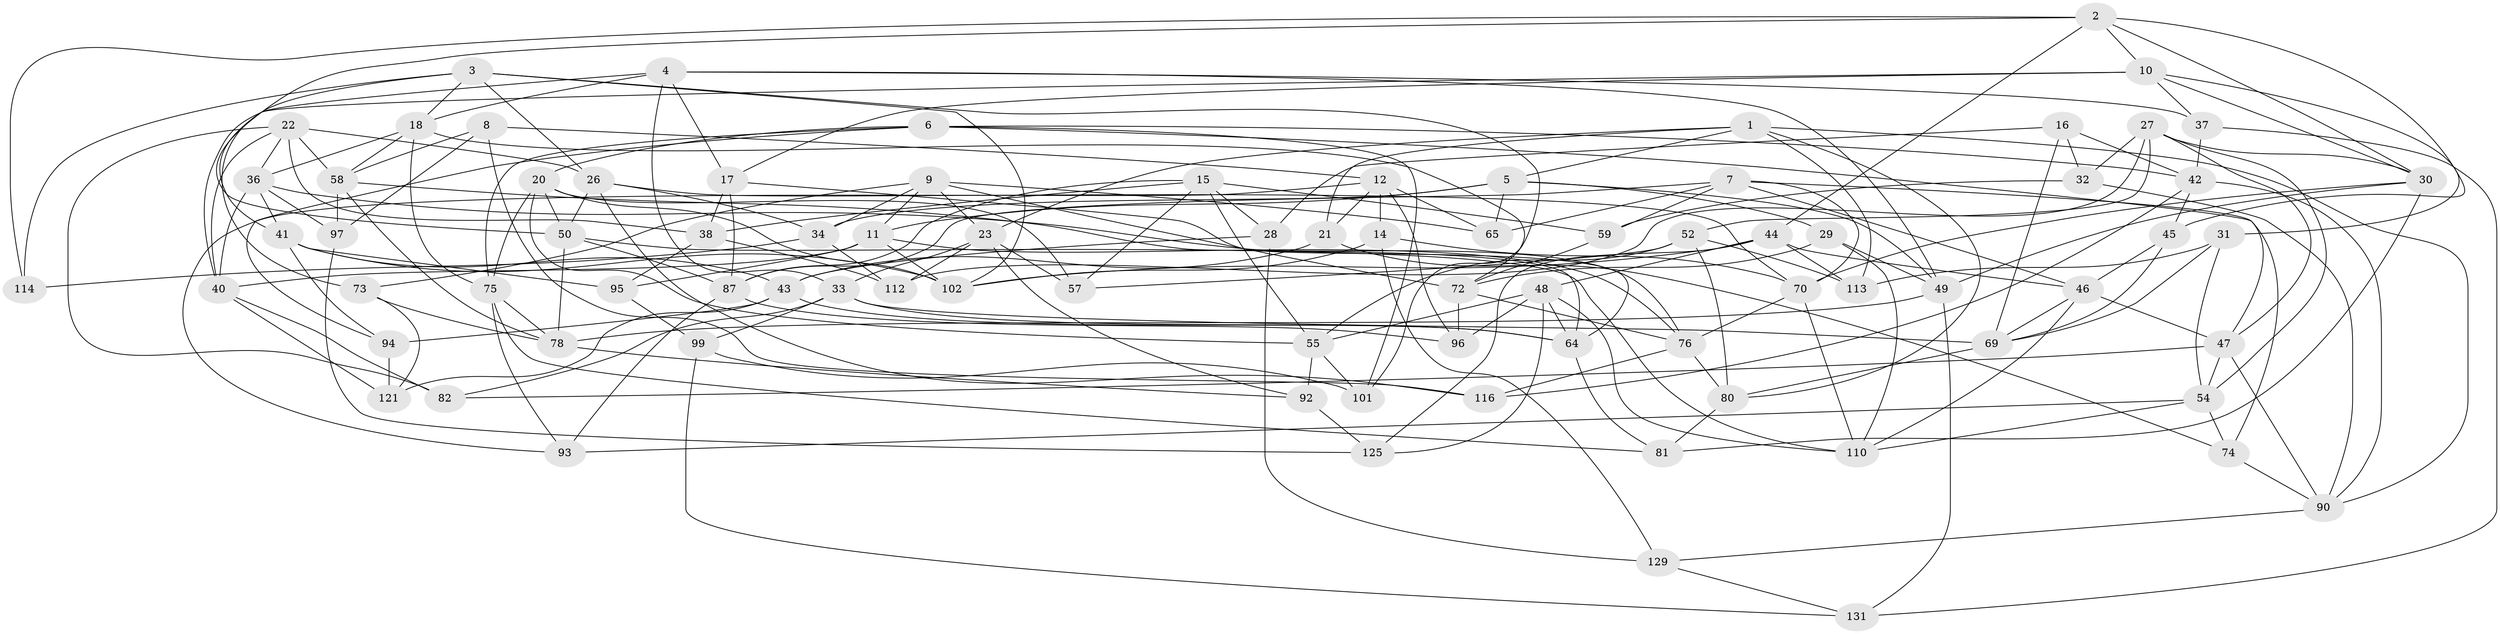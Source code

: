 // Generated by graph-tools (version 1.1) at 2025/52/02/27/25 19:52:29]
// undirected, 83 vertices, 213 edges
graph export_dot {
graph [start="1"]
  node [color=gray90,style=filled];
  1 [super="+13"];
  2 [super="+115"];
  3 [super="+61"];
  4 [super="+39"];
  5 [super="+119"];
  6 [super="+117"];
  7 [super="+25"];
  8;
  9 [super="+120"];
  10 [super="+83"];
  11 [super="+24"];
  12 [super="+86"];
  14;
  15 [super="+60"];
  16;
  17 [super="+68"];
  18 [super="+19"];
  20 [super="+109"];
  21;
  22 [super="+108"];
  23 [super="+51"];
  26 [super="+67"];
  27 [super="+63"];
  28;
  29;
  30 [super="+35"];
  31;
  32;
  33 [super="+111"];
  34 [super="+100"];
  36 [super="+106"];
  37;
  38 [super="+53"];
  40 [super="+98"];
  41 [super="+85"];
  42 [super="+89"];
  43 [super="+62"];
  44 [super="+71"];
  45;
  46 [super="+133"];
  47 [super="+124"];
  48 [super="+56"];
  49 [super="+103"];
  50 [super="+128"];
  52 [super="+77"];
  54 [super="+66"];
  55 [super="+88"];
  57;
  58 [super="+105"];
  59;
  64 [super="+130"];
  65;
  69 [super="+132"];
  70 [super="+104"];
  72 [super="+79"];
  73;
  74;
  75 [super="+107"];
  76 [super="+84"];
  78 [super="+91"];
  80 [super="+123"];
  81;
  82;
  87 [super="+118"];
  90 [super="+122"];
  92;
  93;
  94;
  95;
  96;
  97;
  99;
  101;
  102 [super="+126"];
  110 [super="+127"];
  112;
  113;
  114;
  116;
  121;
  125;
  129;
  131;
  1 -- 113;
  1 -- 23;
  1 -- 21;
  1 -- 80;
  1 -- 90;
  1 -- 5;
  2 -- 50;
  2 -- 30;
  2 -- 10;
  2 -- 114;
  2 -- 44;
  2 -- 45;
  3 -- 18;
  3 -- 101;
  3 -- 26;
  3 -- 41;
  3 -- 114;
  3 -- 102;
  4 -- 37;
  4 -- 33;
  4 -- 49;
  4 -- 73;
  4 -- 17;
  4 -- 18;
  5 -- 65;
  5 -- 34;
  5 -- 49;
  5 -- 11;
  5 -- 29;
  6 -- 42;
  6 -- 20;
  6 -- 101;
  6 -- 94;
  6 -- 47;
  6 -- 75;
  7 -- 59;
  7 -- 70;
  7 -- 65;
  7 -- 74;
  7 -- 87;
  7 -- 46;
  8 -- 116;
  8 -- 58;
  8 -- 97;
  8 -- 12;
  9 -- 65;
  9 -- 11;
  9 -- 34;
  9 -- 72;
  9 -- 73;
  9 -- 23;
  10 -- 17;
  10 -- 37;
  10 -- 40;
  10 -- 30;
  10 -- 31;
  11 -- 95;
  11 -- 40;
  11 -- 76;
  11 -- 102;
  12 -- 65;
  12 -- 93;
  12 -- 21;
  12 -- 96;
  12 -- 14;
  14 -- 129;
  14 -- 70;
  14 -- 102;
  15 -- 59;
  15 -- 57;
  15 -- 28;
  15 -- 55;
  15 -- 38;
  15 -- 87;
  16 -- 28;
  16 -- 32;
  16 -- 42;
  16 -- 69;
  17 -- 38 [weight=2];
  17 -- 87;
  17 -- 64;
  18 -- 36;
  18 -- 72;
  18 -- 58;
  18 -- 75;
  20 -- 55;
  20 -- 57;
  20 -- 102;
  20 -- 75;
  20 -- 50;
  21 -- 43;
  21 -- 74;
  22 -- 82;
  22 -- 26;
  22 -- 38;
  22 -- 58;
  22 -- 36;
  22 -- 40;
  23 -- 33;
  23 -- 112;
  23 -- 57;
  23 -- 92;
  26 -- 116;
  26 -- 70;
  26 -- 34;
  26 -- 50;
  27 -- 112;
  27 -- 47;
  27 -- 32;
  27 -- 54;
  27 -- 52;
  27 -- 30;
  28 -- 129;
  28 -- 43;
  29 -- 49;
  29 -- 110;
  29 -- 72;
  30 -- 81;
  30 -- 70;
  30 -- 49;
  31 -- 69;
  31 -- 113;
  31 -- 54;
  32 -- 90;
  32 -- 59;
  33 -- 82;
  33 -- 99;
  33 -- 69;
  33 -- 64;
  34 -- 114 [weight=2];
  34 -- 112;
  36 -- 97;
  36 -- 41;
  36 -- 76;
  36 -- 40;
  37 -- 131;
  37 -- 42;
  38 -- 95;
  38 -- 112;
  40 -- 82;
  40 -- 121;
  41 -- 95;
  41 -- 102;
  41 -- 94;
  41 -- 43;
  42 -- 116;
  42 -- 45;
  42 -- 90;
  43 -- 121;
  43 -- 64;
  43 -- 94;
  44 -- 102;
  44 -- 125;
  44 -- 46;
  44 -- 48;
  44 -- 113;
  45 -- 69;
  45 -- 46;
  46 -- 69;
  46 -- 47;
  46 -- 110;
  47 -- 54;
  47 -- 82;
  47 -- 90;
  48 -- 55;
  48 -- 64;
  48 -- 110;
  48 -- 96;
  48 -- 125;
  49 -- 131;
  49 -- 78;
  50 -- 110;
  50 -- 87;
  50 -- 78;
  52 -- 80 [weight=2];
  52 -- 57;
  52 -- 113;
  52 -- 55;
  54 -- 74;
  54 -- 110;
  54 -- 93;
  55 -- 92;
  55 -- 101;
  58 -- 78;
  58 -- 64;
  58 -- 97;
  59 -- 72;
  64 -- 81;
  69 -- 80;
  70 -- 110;
  70 -- 76;
  72 -- 96;
  72 -- 76;
  73 -- 121;
  73 -- 78;
  74 -- 90;
  75 -- 93;
  75 -- 81;
  75 -- 78;
  76 -- 80;
  76 -- 116;
  78 -- 92;
  80 -- 81;
  87 -- 96;
  87 -- 93;
  90 -- 129;
  92 -- 125;
  94 -- 121;
  95 -- 99;
  97 -- 125;
  99 -- 131;
  99 -- 101;
  129 -- 131;
}
